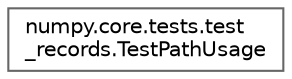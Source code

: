 digraph "Graphical Class Hierarchy"
{
 // LATEX_PDF_SIZE
  bgcolor="transparent";
  edge [fontname=Helvetica,fontsize=10,labelfontname=Helvetica,labelfontsize=10];
  node [fontname=Helvetica,fontsize=10,shape=box,height=0.2,width=0.4];
  rankdir="LR";
  Node0 [id="Node000000",label="numpy.core.tests.test\l_records.TestPathUsage",height=0.2,width=0.4,color="grey40", fillcolor="white", style="filled",URL="$d1/dcc/classnumpy_1_1core_1_1tests_1_1test__records_1_1TestPathUsage.html",tooltip=" "];
}
